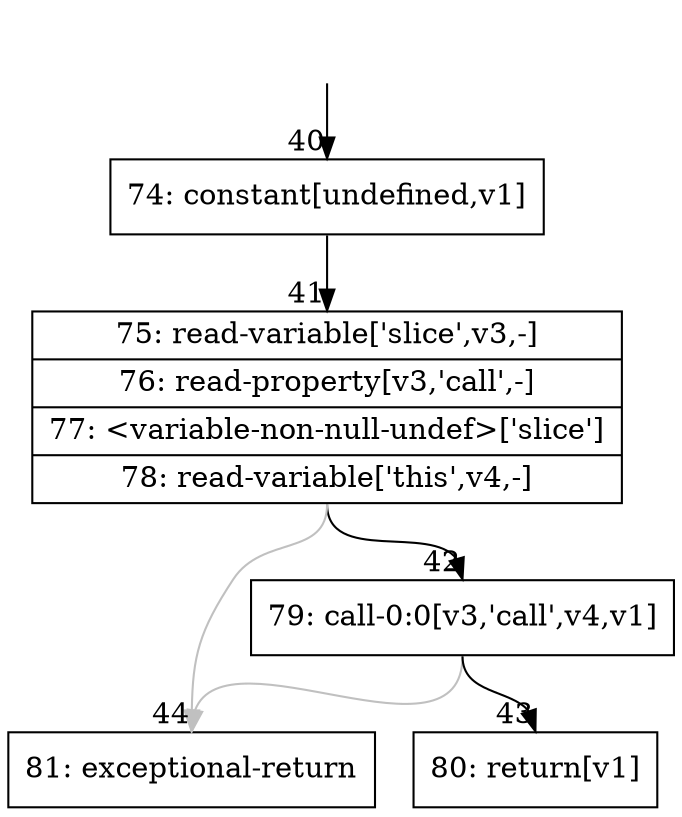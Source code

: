 digraph {
rankdir="TD"
BB_entry6[shape=none,label=""];
BB_entry6 -> BB40 [tailport=s, headport=n, headlabel="    40"]
BB40 [shape=record label="{74: constant[undefined,v1]}" ] 
BB40 -> BB41 [tailport=s, headport=n, headlabel="      41"]
BB41 [shape=record label="{75: read-variable['slice',v3,-]|76: read-property[v3,'call',-]|77: \<variable-non-null-undef\>['slice']|78: read-variable['this',v4,-]}" ] 
BB41 -> BB42 [tailport=s, headport=n, headlabel="      42"]
BB41 -> BB44 [tailport=s, headport=n, color=gray, headlabel="      44"]
BB42 [shape=record label="{79: call-0:0[v3,'call',v4,v1]}" ] 
BB42 -> BB43 [tailport=s, headport=n, headlabel="      43"]
BB42 -> BB44 [tailport=s, headport=n, color=gray]
BB43 [shape=record label="{80: return[v1]}" ] 
BB44 [shape=record label="{81: exceptional-return}" ] 
}
